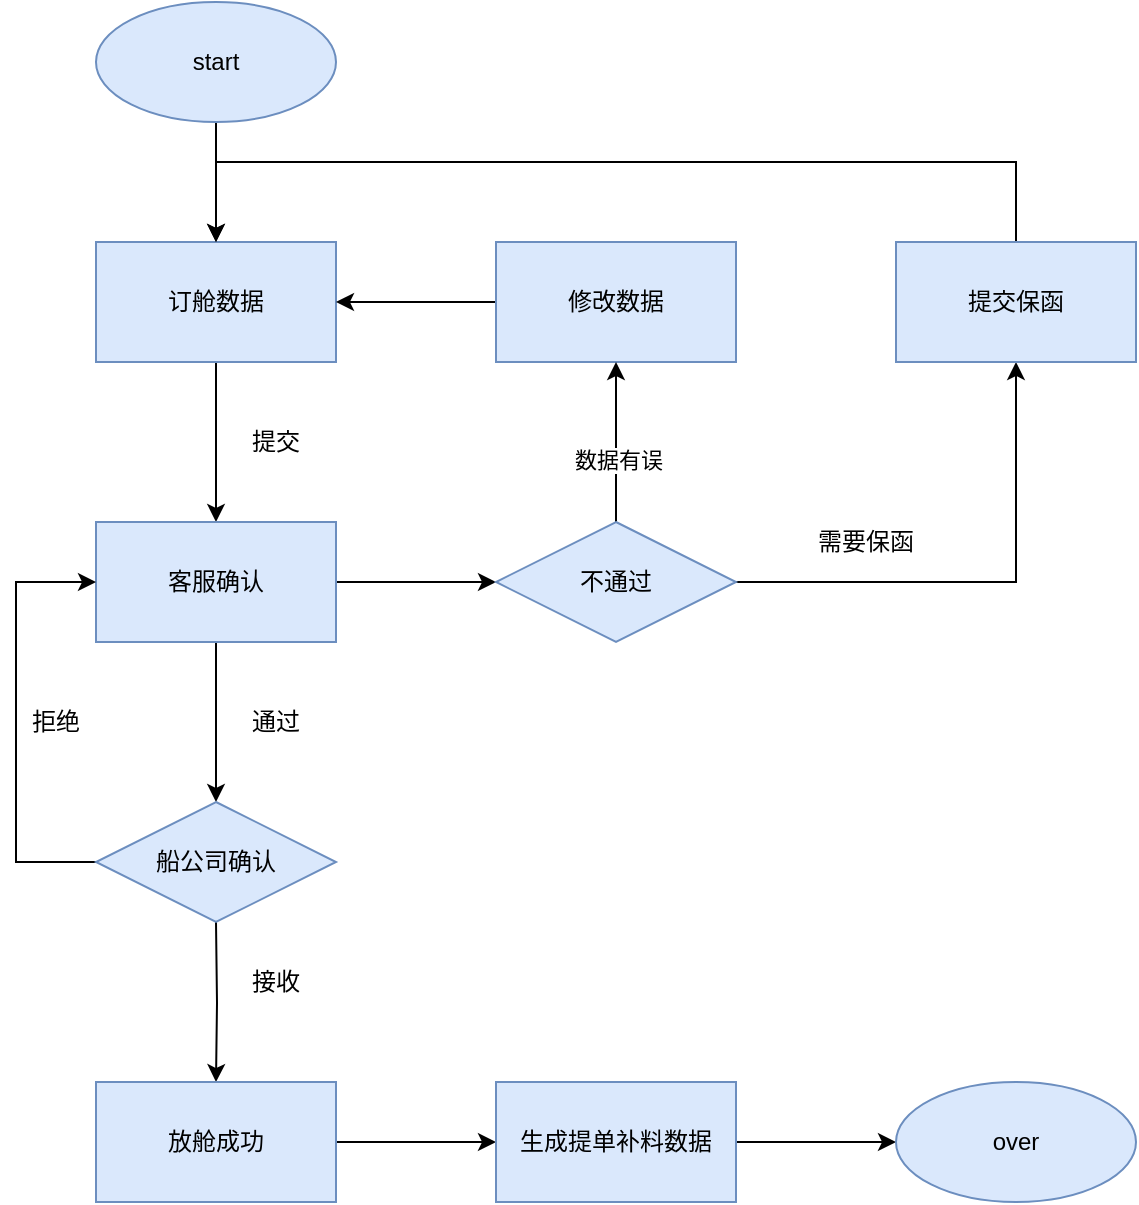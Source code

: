<mxfile version="13.6.0" type="github">
  <diagram id="THQvPkJmmIP378CaxZGi" name="第 1 页">
    <mxGraphModel dx="1123" dy="655" grid="1" gridSize="10" guides="1" tooltips="1" connect="1" arrows="1" fold="1" page="1" pageScale="1" pageWidth="827" pageHeight="1169" math="0" shadow="0">
      <root>
        <mxCell id="0" />
        <mxCell id="1" parent="0" />
        <mxCell id="vKExDbRpea3L5lGt-G5C-4" value="" style="edgeStyle=orthogonalEdgeStyle;rounded=0;orthogonalLoop=1;jettySize=auto;html=1;" edge="1" parent="1" source="vKExDbRpea3L5lGt-G5C-1" target="vKExDbRpea3L5lGt-G5C-3">
          <mxGeometry relative="1" as="geometry" />
        </mxCell>
        <mxCell id="vKExDbRpea3L5lGt-G5C-1" value="订舱数据" style="rounded=0;whiteSpace=wrap;html=1;fillColor=#dae8fc;strokeColor=#6c8ebf;" vertex="1" parent="1">
          <mxGeometry x="80" y="160" width="120" height="60" as="geometry" />
        </mxCell>
        <mxCell id="vKExDbRpea3L5lGt-G5C-6" value="" style="edgeStyle=orthogonalEdgeStyle;rounded=0;orthogonalLoop=1;jettySize=auto;html=1;" edge="1" parent="1" source="vKExDbRpea3L5lGt-G5C-3">
          <mxGeometry relative="1" as="geometry">
            <mxPoint x="140" y="440" as="targetPoint" />
          </mxGeometry>
        </mxCell>
        <mxCell id="vKExDbRpea3L5lGt-G5C-20" value="" style="edgeStyle=orthogonalEdgeStyle;rounded=0;orthogonalLoop=1;jettySize=auto;html=1;" edge="1" parent="1" source="vKExDbRpea3L5lGt-G5C-3" target="vKExDbRpea3L5lGt-G5C-19">
          <mxGeometry relative="1" as="geometry" />
        </mxCell>
        <mxCell id="vKExDbRpea3L5lGt-G5C-3" value="客服确认" style="rounded=0;whiteSpace=wrap;html=1;fillColor=#dae8fc;strokeColor=#6c8ebf;" vertex="1" parent="1">
          <mxGeometry x="80" y="300" width="120" height="60" as="geometry" />
        </mxCell>
        <mxCell id="vKExDbRpea3L5lGt-G5C-8" value="" style="edgeStyle=orthogonalEdgeStyle;rounded=0;orthogonalLoop=1;jettySize=auto;html=1;" edge="1" parent="1" target="vKExDbRpea3L5lGt-G5C-7">
          <mxGeometry relative="1" as="geometry">
            <mxPoint x="140" y="500" as="sourcePoint" />
          </mxGeometry>
        </mxCell>
        <mxCell id="vKExDbRpea3L5lGt-G5C-41" value="" style="edgeStyle=orthogonalEdgeStyle;rounded=0;orthogonalLoop=1;jettySize=auto;html=1;" edge="1" parent="1" source="vKExDbRpea3L5lGt-G5C-7" target="vKExDbRpea3L5lGt-G5C-40">
          <mxGeometry relative="1" as="geometry" />
        </mxCell>
        <mxCell id="vKExDbRpea3L5lGt-G5C-7" value="放舱成功" style="rounded=0;whiteSpace=wrap;html=1;fillColor=#dae8fc;strokeColor=#6c8ebf;" vertex="1" parent="1">
          <mxGeometry x="80" y="580" width="120" height="60" as="geometry" />
        </mxCell>
        <mxCell id="vKExDbRpea3L5lGt-G5C-38" style="edgeStyle=orthogonalEdgeStyle;rounded=0;orthogonalLoop=1;jettySize=auto;html=1;" edge="1" parent="1" source="vKExDbRpea3L5lGt-G5C-11" target="vKExDbRpea3L5lGt-G5C-1">
          <mxGeometry relative="1" as="geometry" />
        </mxCell>
        <mxCell id="vKExDbRpea3L5lGt-G5C-11" value="修改数据" style="whiteSpace=wrap;html=1;rounded=0;strokeColor=#6c8ebf;fillColor=#dae8fc;" vertex="1" parent="1">
          <mxGeometry x="280" y="160" width="120" height="60" as="geometry" />
        </mxCell>
        <mxCell id="vKExDbRpea3L5lGt-G5C-21" style="edgeStyle=orthogonalEdgeStyle;rounded=0;orthogonalLoop=1;jettySize=auto;html=1;entryX=0.5;entryY=1;entryDx=0;entryDy=0;" edge="1" parent="1" source="vKExDbRpea3L5lGt-G5C-19" target="vKExDbRpea3L5lGt-G5C-34">
          <mxGeometry relative="1" as="geometry">
            <mxPoint x="480" y="330" as="targetPoint" />
          </mxGeometry>
        </mxCell>
        <mxCell id="vKExDbRpea3L5lGt-G5C-35" style="edgeStyle=orthogonalEdgeStyle;rounded=0;orthogonalLoop=1;jettySize=auto;html=1;" edge="1" parent="1" source="vKExDbRpea3L5lGt-G5C-19" target="vKExDbRpea3L5lGt-G5C-11">
          <mxGeometry relative="1" as="geometry" />
        </mxCell>
        <mxCell id="vKExDbRpea3L5lGt-G5C-37" value="数据有误" style="edgeLabel;html=1;align=center;verticalAlign=middle;resizable=0;points=[];" vertex="1" connectable="0" parent="vKExDbRpea3L5lGt-G5C-35">
          <mxGeometry x="-0.208" y="-1" relative="1" as="geometry">
            <mxPoint as="offset" />
          </mxGeometry>
        </mxCell>
        <mxCell id="vKExDbRpea3L5lGt-G5C-19" value="不通过" style="rhombus;whiteSpace=wrap;html=1;rounded=0;strokeColor=#6c8ebf;fillColor=#dae8fc;" vertex="1" parent="1">
          <mxGeometry x="280" y="300" width="120" height="60" as="geometry" />
        </mxCell>
        <mxCell id="vKExDbRpea3L5lGt-G5C-23" value="提交" style="text;html=1;strokeColor=none;fillColor=none;align=center;verticalAlign=middle;whiteSpace=wrap;rounded=0;" vertex="1" parent="1">
          <mxGeometry x="150" y="250" width="40" height="20" as="geometry" />
        </mxCell>
        <mxCell id="vKExDbRpea3L5lGt-G5C-24" value="通过" style="text;html=1;strokeColor=none;fillColor=none;align=center;verticalAlign=middle;whiteSpace=wrap;rounded=0;" vertex="1" parent="1">
          <mxGeometry x="150" y="390" width="40" height="20" as="geometry" />
        </mxCell>
        <mxCell id="vKExDbRpea3L5lGt-G5C-29" style="edgeStyle=orthogonalEdgeStyle;rounded=0;orthogonalLoop=1;jettySize=auto;html=1;entryX=0;entryY=0.5;entryDx=0;entryDy=0;" edge="1" parent="1" source="vKExDbRpea3L5lGt-G5C-27" target="vKExDbRpea3L5lGt-G5C-3">
          <mxGeometry relative="1" as="geometry">
            <Array as="points">
              <mxPoint x="40" y="470" />
              <mxPoint x="40" y="330" />
            </Array>
          </mxGeometry>
        </mxCell>
        <mxCell id="vKExDbRpea3L5lGt-G5C-27" value="船公司确认" style="rhombus;whiteSpace=wrap;html=1;rounded=0;strokeColor=#6c8ebf;fillColor=#dae8fc;" vertex="1" parent="1">
          <mxGeometry x="80" y="440" width="120" height="60" as="geometry" />
        </mxCell>
        <mxCell id="vKExDbRpea3L5lGt-G5C-32" value="拒绝" style="text;html=1;strokeColor=none;fillColor=none;align=center;verticalAlign=middle;whiteSpace=wrap;rounded=0;" vertex="1" parent="1">
          <mxGeometry x="40" y="390" width="40" height="20" as="geometry" />
        </mxCell>
        <mxCell id="vKExDbRpea3L5lGt-G5C-33" value="接收" style="text;html=1;strokeColor=none;fillColor=none;align=center;verticalAlign=middle;whiteSpace=wrap;rounded=0;" vertex="1" parent="1">
          <mxGeometry x="150" y="520" width="40" height="20" as="geometry" />
        </mxCell>
        <mxCell id="vKExDbRpea3L5lGt-G5C-39" style="edgeStyle=orthogonalEdgeStyle;rounded=0;orthogonalLoop=1;jettySize=auto;html=1;entryX=0.5;entryY=0;entryDx=0;entryDy=0;" edge="1" parent="1" source="vKExDbRpea3L5lGt-G5C-34" target="vKExDbRpea3L5lGt-G5C-1">
          <mxGeometry relative="1" as="geometry">
            <Array as="points">
              <mxPoint x="540" y="120" />
              <mxPoint x="140" y="120" />
            </Array>
          </mxGeometry>
        </mxCell>
        <mxCell id="vKExDbRpea3L5lGt-G5C-34" value="提交保函" style="whiteSpace=wrap;html=1;rounded=0;strokeColor=#6c8ebf;fillColor=#dae8fc;" vertex="1" parent="1">
          <mxGeometry x="480" y="160" width="120" height="60" as="geometry" />
        </mxCell>
        <mxCell id="vKExDbRpea3L5lGt-G5C-36" value="需要保函" style="text;html=1;strokeColor=none;fillColor=none;align=center;verticalAlign=middle;whiteSpace=wrap;rounded=0;" vertex="1" parent="1">
          <mxGeometry x="440" y="300" width="50" height="20" as="geometry" />
        </mxCell>
        <mxCell id="vKExDbRpea3L5lGt-G5C-45" value="" style="edgeStyle=orthogonalEdgeStyle;rounded=0;orthogonalLoop=1;jettySize=auto;html=1;" edge="1" parent="1" source="vKExDbRpea3L5lGt-G5C-40" target="vKExDbRpea3L5lGt-G5C-44">
          <mxGeometry relative="1" as="geometry" />
        </mxCell>
        <mxCell id="vKExDbRpea3L5lGt-G5C-40" value="生成提单补料数据" style="whiteSpace=wrap;html=1;rounded=0;strokeColor=#6c8ebf;fillColor=#dae8fc;" vertex="1" parent="1">
          <mxGeometry x="280" y="580" width="120" height="60" as="geometry" />
        </mxCell>
        <mxCell id="vKExDbRpea3L5lGt-G5C-44" value="over" style="ellipse;whiteSpace=wrap;html=1;rounded=0;strokeColor=#6c8ebf;fillColor=#dae8fc;" vertex="1" parent="1">
          <mxGeometry x="480" y="580" width="120" height="60" as="geometry" />
        </mxCell>
        <mxCell id="vKExDbRpea3L5lGt-G5C-47" style="edgeStyle=orthogonalEdgeStyle;rounded=0;orthogonalLoop=1;jettySize=auto;html=1;" edge="1" parent="1" source="vKExDbRpea3L5lGt-G5C-46" target="vKExDbRpea3L5lGt-G5C-1">
          <mxGeometry relative="1" as="geometry" />
        </mxCell>
        <mxCell id="vKExDbRpea3L5lGt-G5C-46" value="start" style="ellipse;whiteSpace=wrap;html=1;rounded=0;strokeColor=#6c8ebf;fillColor=#dae8fc;" vertex="1" parent="1">
          <mxGeometry x="80" y="40" width="120" height="60" as="geometry" />
        </mxCell>
      </root>
    </mxGraphModel>
  </diagram>
</mxfile>

